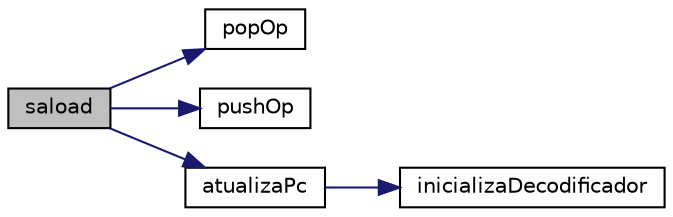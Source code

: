 digraph "saload"
{
 // INTERACTIVE_SVG=YES
  edge [fontname="Helvetica",fontsize="10",labelfontname="Helvetica",labelfontsize="10"];
  node [fontname="Helvetica",fontsize="10",shape=record];
  rankdir="LR";
  Node3596 [label="saload",height=0.2,width=0.4,color="black", fillcolor="grey75", style="filled", fontcolor="black"];
  Node3596 -> Node3597 [color="midnightblue",fontsize="10",style="solid",fontname="Helvetica"];
  Node3597 [label="popOp",height=0.2,width=0.4,color="black", fillcolor="white", style="filled",URL="$frame_8c.html#a3670f378856724ca85ced056e6bfc5c4"];
  Node3596 -> Node3598 [color="midnightblue",fontsize="10",style="solid",fontname="Helvetica"];
  Node3598 [label="pushOp",height=0.2,width=0.4,color="black", fillcolor="white", style="filled",URL="$frame_8c.html#a50993c39467516396b64a90eb81af0ba"];
  Node3596 -> Node3599 [color="midnightblue",fontsize="10",style="solid",fontname="Helvetica"];
  Node3599 [label="atualizaPc",height=0.2,width=0.4,color="black", fillcolor="white", style="filled",URL="$instrucao_8c.html#abcf4bbde1212f9bb0f2ee7a6ba5aec08"];
  Node3599 -> Node3600 [color="midnightblue",fontsize="10",style="solid",fontname="Helvetica"];
  Node3600 [label="inicializaDecodificador",height=0.2,width=0.4,color="black", fillcolor="white", style="filled",URL="$decodificador_8c.html#ac4ac4bcce3fed96b1a2657ceafda40bc"];
}
